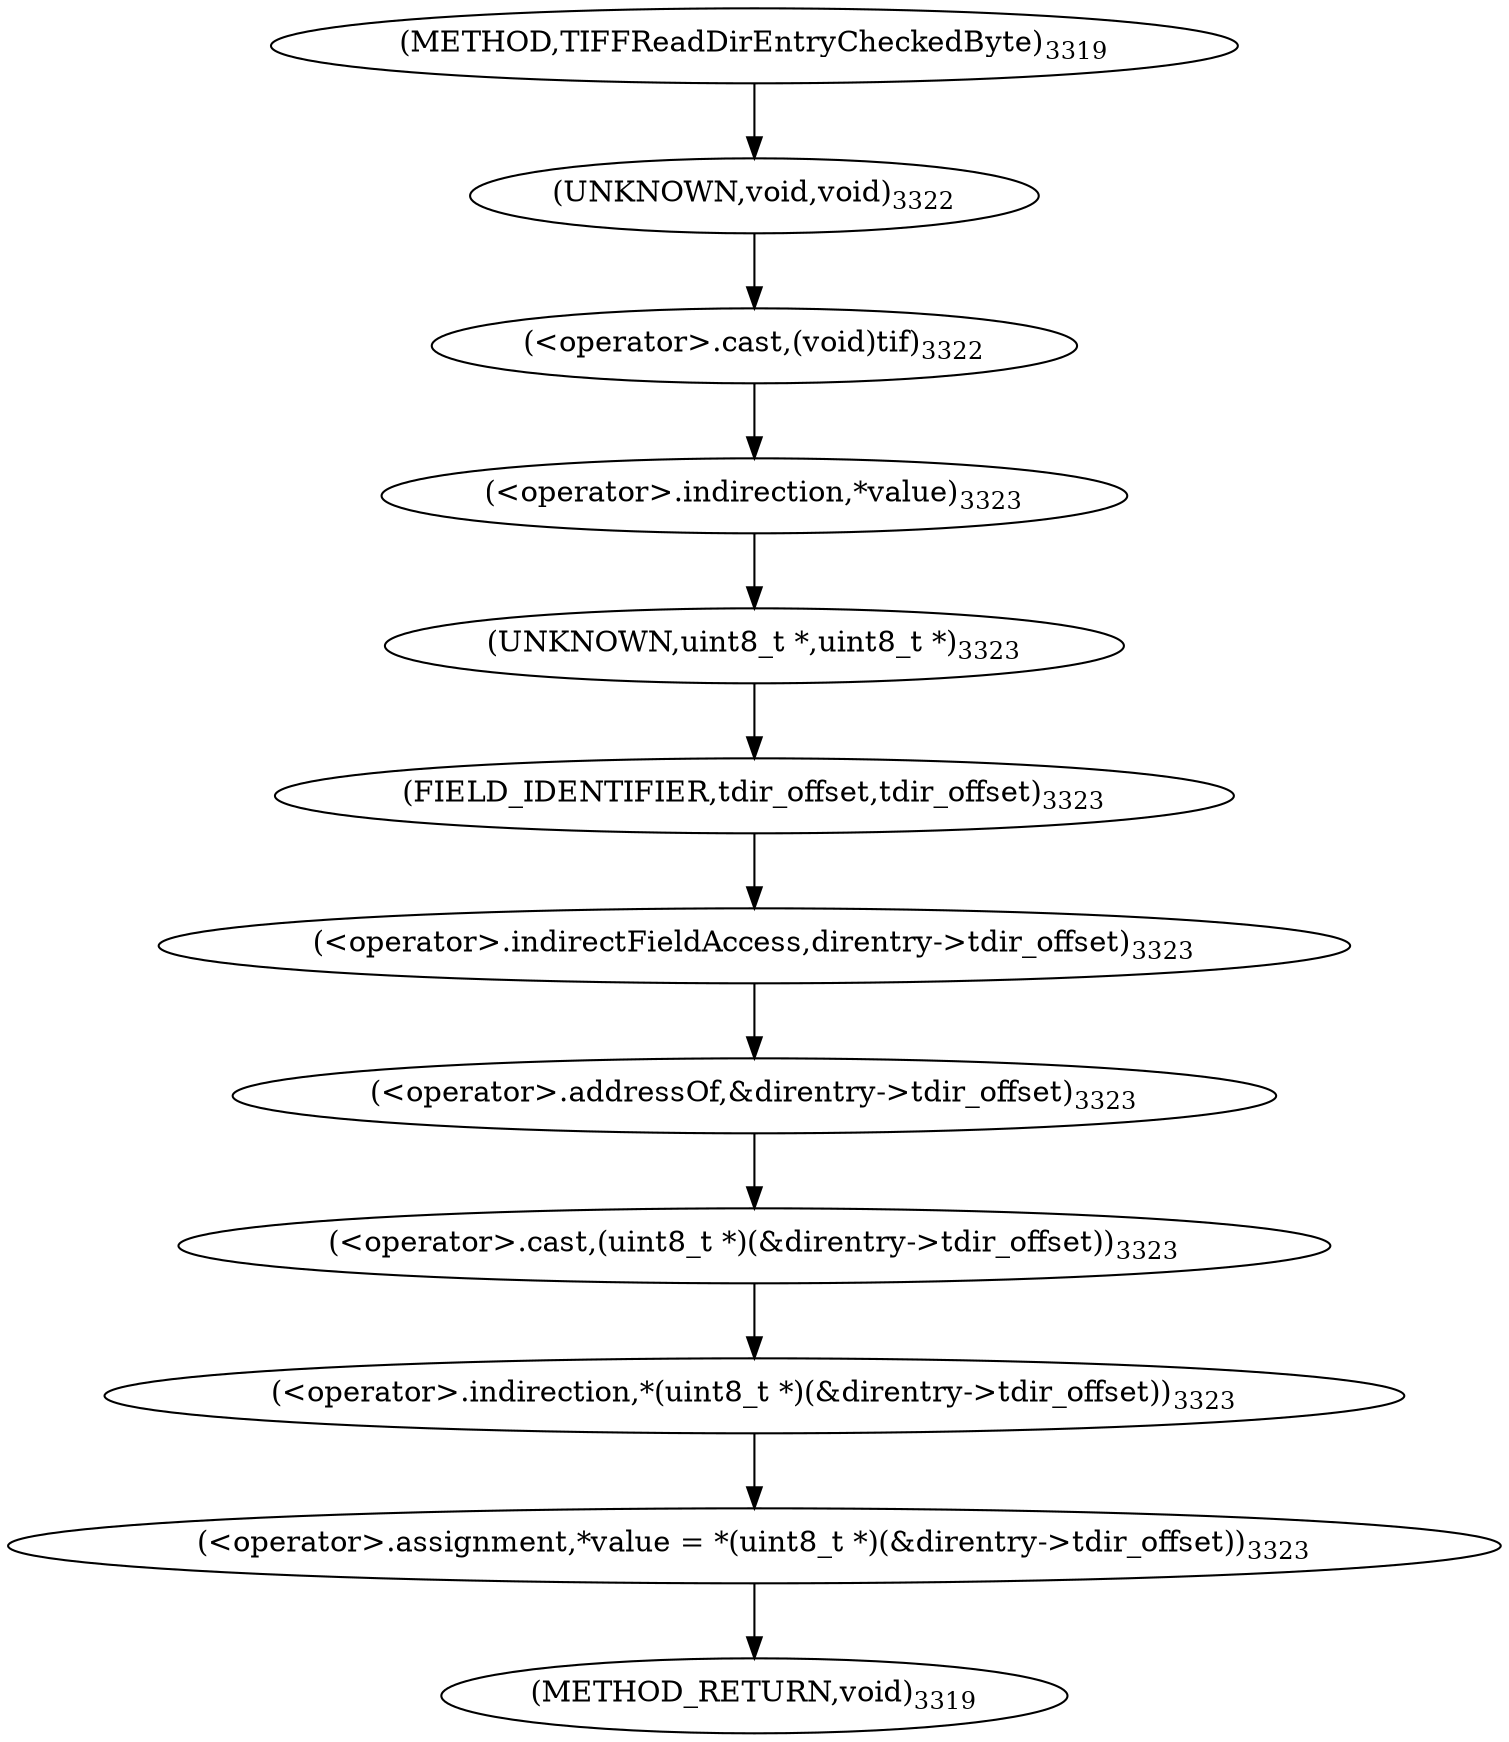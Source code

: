digraph "TIFFReadDirEntryCheckedByte" {  
"86621" [label = <(&lt;operator&gt;.cast,(void)tif)<SUB>3322</SUB>> ]
"86624" [label = <(&lt;operator&gt;.assignment,*value = *(uint8_t *)(&amp;direntry-&gt;tdir_offset))<SUB>3323</SUB>> ]
"86622" [label = <(UNKNOWN,void,void)<SUB>3322</SUB>> ]
"86625" [label = <(&lt;operator&gt;.indirection,*value)<SUB>3323</SUB>> ]
"86627" [label = <(&lt;operator&gt;.indirection,*(uint8_t *)(&amp;direntry-&gt;tdir_offset))<SUB>3323</SUB>> ]
"86628" [label = <(&lt;operator&gt;.cast,(uint8_t *)(&amp;direntry-&gt;tdir_offset))<SUB>3323</SUB>> ]
"86629" [label = <(UNKNOWN,uint8_t *,uint8_t *)<SUB>3323</SUB>> ]
"86630" [label = <(&lt;operator&gt;.addressOf,&amp;direntry-&gt;tdir_offset)<SUB>3323</SUB>> ]
"86631" [label = <(&lt;operator&gt;.indirectFieldAccess,direntry-&gt;tdir_offset)<SUB>3323</SUB>> ]
"86633" [label = <(FIELD_IDENTIFIER,tdir_offset,tdir_offset)<SUB>3323</SUB>> ]
"86616" [label = <(METHOD,TIFFReadDirEntryCheckedByte)<SUB>3319</SUB>> ]
"86634" [label = <(METHOD_RETURN,void)<SUB>3319</SUB>> ]
  "86621" -> "86625" 
  "86624" -> "86634" 
  "86622" -> "86621" 
  "86625" -> "86629" 
  "86627" -> "86624" 
  "86628" -> "86627" 
  "86629" -> "86633" 
  "86630" -> "86628" 
  "86631" -> "86630" 
  "86633" -> "86631" 
  "86616" -> "86622" 
}
